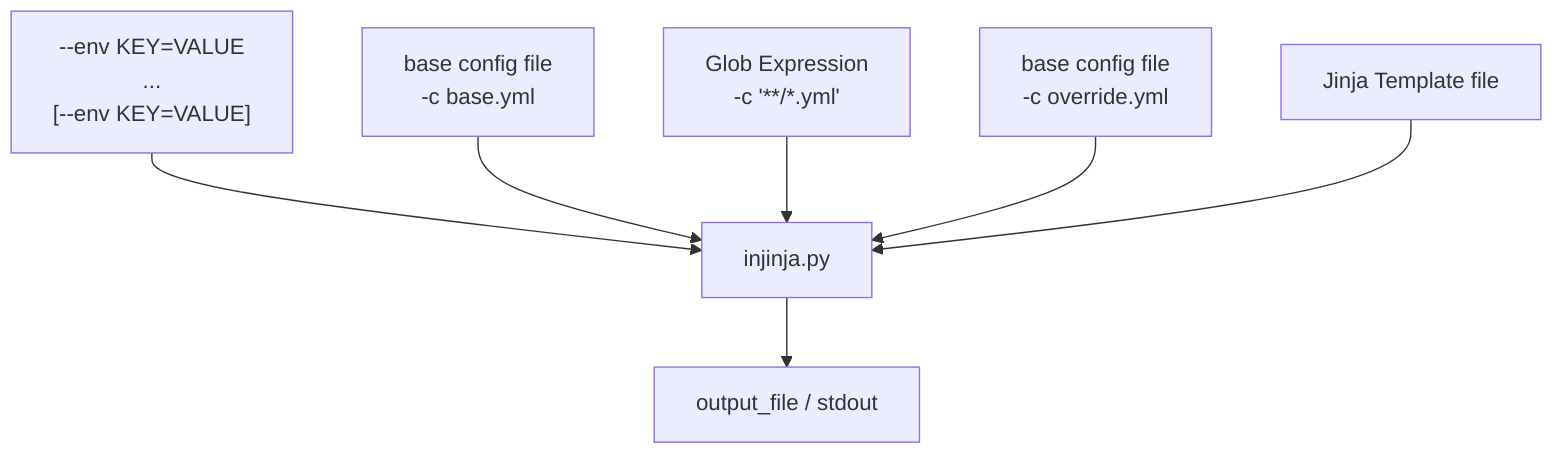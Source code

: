 flowchart TD
    output["`output_file / stdout `"]
    environment_variable["
    --env KEY=VALUE
    ...
    [--env KEY=VALUE]"]

    config_file["base config file 
    -c base.yml"]
    glob_expression["Glob Expression
    -c '**/*.yml'"]
    override_file["base config file 
    -c override.yml"]

    template_file["Jinja Template file"]

    environment_variable --> injinja.py
    config_file --> injinja.py
    glob_expression --> injinja.py
    override_file --> injinja.py
    template_file --> injinja.py

    injinja.py --> output